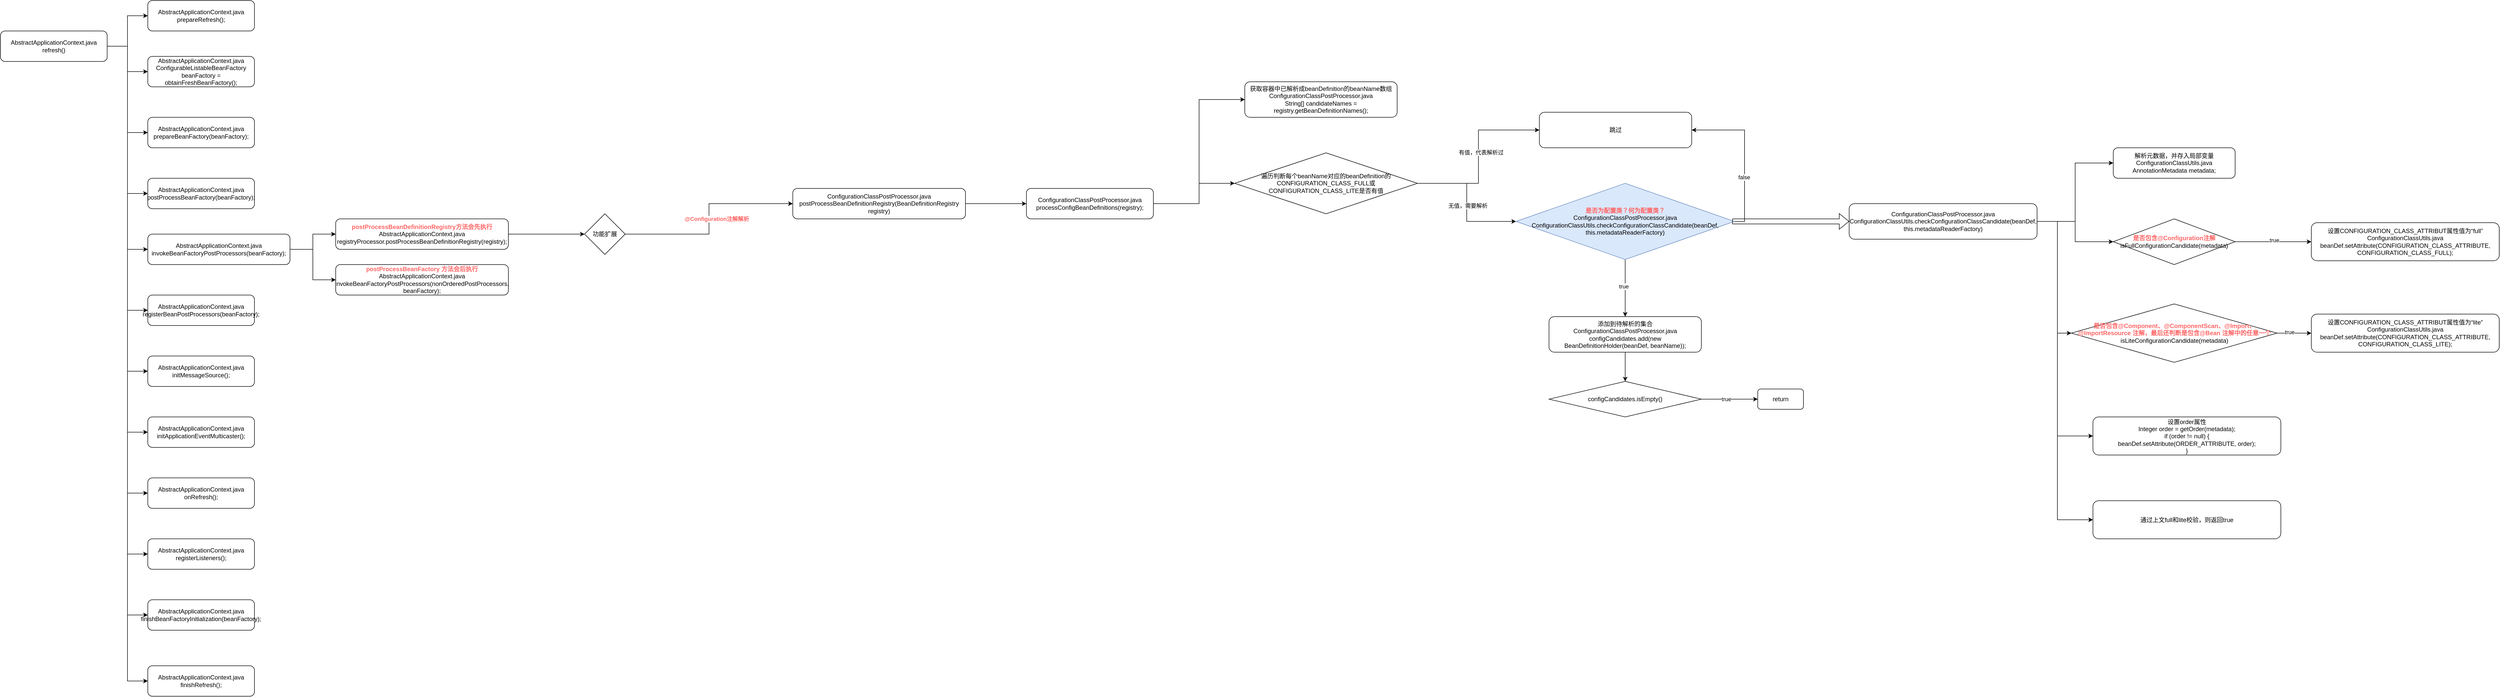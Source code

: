 <mxfile version="16.1.0" type="github">
  <diagram id="u4_ytDEmEdd7WWuaxwHe" name="第 1 页">
    <mxGraphModel dx="1261" dy="800" grid="1" gridSize="10" guides="1" tooltips="1" connect="1" arrows="1" fold="1" page="1" pageScale="1" pageWidth="2339" pageHeight="3300" math="0" shadow="0">
      <root>
        <mxCell id="0" />
        <mxCell id="1" parent="0" />
        <mxCell id="zVeQvamyp8Eo6jB1S1Q2-14" style="edgeStyle=orthogonalEdgeStyle;rounded=0;orthogonalLoop=1;jettySize=auto;html=1;exitX=1;exitY=0.5;exitDx=0;exitDy=0;entryX=0;entryY=0.5;entryDx=0;entryDy=0;" edge="1" parent="1" source="zVeQvamyp8Eo6jB1S1Q2-1" target="zVeQvamyp8Eo6jB1S1Q2-2">
          <mxGeometry relative="1" as="geometry" />
        </mxCell>
        <mxCell id="zVeQvamyp8Eo6jB1S1Q2-15" style="edgeStyle=orthogonalEdgeStyle;rounded=0;orthogonalLoop=1;jettySize=auto;html=1;exitX=1;exitY=0.5;exitDx=0;exitDy=0;entryX=0;entryY=0.5;entryDx=0;entryDy=0;" edge="1" parent="1" source="zVeQvamyp8Eo6jB1S1Q2-1" target="zVeQvamyp8Eo6jB1S1Q2-3">
          <mxGeometry relative="1" as="geometry" />
        </mxCell>
        <mxCell id="zVeQvamyp8Eo6jB1S1Q2-16" style="edgeStyle=orthogonalEdgeStyle;rounded=0;orthogonalLoop=1;jettySize=auto;html=1;exitX=1;exitY=0.5;exitDx=0;exitDy=0;entryX=0;entryY=0.5;entryDx=0;entryDy=0;" edge="1" parent="1" source="zVeQvamyp8Eo6jB1S1Q2-1" target="zVeQvamyp8Eo6jB1S1Q2-4">
          <mxGeometry relative="1" as="geometry" />
        </mxCell>
        <mxCell id="zVeQvamyp8Eo6jB1S1Q2-17" style="edgeStyle=orthogonalEdgeStyle;rounded=0;orthogonalLoop=1;jettySize=auto;html=1;exitX=1;exitY=0.5;exitDx=0;exitDy=0;entryX=0;entryY=0.5;entryDx=0;entryDy=0;" edge="1" parent="1" source="zVeQvamyp8Eo6jB1S1Q2-1" target="zVeQvamyp8Eo6jB1S1Q2-5">
          <mxGeometry relative="1" as="geometry" />
        </mxCell>
        <mxCell id="zVeQvamyp8Eo6jB1S1Q2-18" style="edgeStyle=orthogonalEdgeStyle;rounded=0;orthogonalLoop=1;jettySize=auto;html=1;exitX=1;exitY=0.5;exitDx=0;exitDy=0;entryX=0;entryY=0.5;entryDx=0;entryDy=0;" edge="1" parent="1" source="zVeQvamyp8Eo6jB1S1Q2-1" target="zVeQvamyp8Eo6jB1S1Q2-6">
          <mxGeometry relative="1" as="geometry" />
        </mxCell>
        <mxCell id="zVeQvamyp8Eo6jB1S1Q2-20" style="edgeStyle=orthogonalEdgeStyle;rounded=0;orthogonalLoop=1;jettySize=auto;html=1;exitX=1;exitY=0.5;exitDx=0;exitDy=0;entryX=0;entryY=0.5;entryDx=0;entryDy=0;" edge="1" parent="1" source="zVeQvamyp8Eo6jB1S1Q2-1" target="zVeQvamyp8Eo6jB1S1Q2-7">
          <mxGeometry relative="1" as="geometry" />
        </mxCell>
        <mxCell id="zVeQvamyp8Eo6jB1S1Q2-21" style="edgeStyle=orthogonalEdgeStyle;rounded=0;orthogonalLoop=1;jettySize=auto;html=1;exitX=1;exitY=0.5;exitDx=0;exitDy=0;entryX=0;entryY=0.5;entryDx=0;entryDy=0;" edge="1" parent="1" source="zVeQvamyp8Eo6jB1S1Q2-1" target="zVeQvamyp8Eo6jB1S1Q2-8">
          <mxGeometry relative="1" as="geometry" />
        </mxCell>
        <mxCell id="zVeQvamyp8Eo6jB1S1Q2-22" style="edgeStyle=orthogonalEdgeStyle;rounded=0;orthogonalLoop=1;jettySize=auto;html=1;exitX=1;exitY=0.5;exitDx=0;exitDy=0;entryX=0;entryY=0.5;entryDx=0;entryDy=0;" edge="1" parent="1" source="zVeQvamyp8Eo6jB1S1Q2-1" target="zVeQvamyp8Eo6jB1S1Q2-9">
          <mxGeometry relative="1" as="geometry" />
        </mxCell>
        <mxCell id="zVeQvamyp8Eo6jB1S1Q2-23" style="edgeStyle=orthogonalEdgeStyle;rounded=0;orthogonalLoop=1;jettySize=auto;html=1;exitX=1;exitY=0.5;exitDx=0;exitDy=0;entryX=0;entryY=0.5;entryDx=0;entryDy=0;" edge="1" parent="1" source="zVeQvamyp8Eo6jB1S1Q2-1" target="zVeQvamyp8Eo6jB1S1Q2-10">
          <mxGeometry relative="1" as="geometry" />
        </mxCell>
        <mxCell id="zVeQvamyp8Eo6jB1S1Q2-24" style="edgeStyle=orthogonalEdgeStyle;rounded=0;orthogonalLoop=1;jettySize=auto;html=1;exitX=1;exitY=0.5;exitDx=0;exitDy=0;entryX=0;entryY=0.5;entryDx=0;entryDy=0;" edge="1" parent="1" source="zVeQvamyp8Eo6jB1S1Q2-1" target="zVeQvamyp8Eo6jB1S1Q2-11">
          <mxGeometry relative="1" as="geometry" />
        </mxCell>
        <mxCell id="zVeQvamyp8Eo6jB1S1Q2-25" style="edgeStyle=orthogonalEdgeStyle;rounded=0;orthogonalLoop=1;jettySize=auto;html=1;exitX=1;exitY=0.5;exitDx=0;exitDy=0;entryX=0;entryY=0.5;entryDx=0;entryDy=0;" edge="1" parent="1" source="zVeQvamyp8Eo6jB1S1Q2-1" target="zVeQvamyp8Eo6jB1S1Q2-12">
          <mxGeometry relative="1" as="geometry" />
        </mxCell>
        <mxCell id="zVeQvamyp8Eo6jB1S1Q2-26" style="edgeStyle=orthogonalEdgeStyle;rounded=0;orthogonalLoop=1;jettySize=auto;html=1;exitX=1;exitY=0.5;exitDx=0;exitDy=0;entryX=0;entryY=0.5;entryDx=0;entryDy=0;" edge="1" parent="1" source="zVeQvamyp8Eo6jB1S1Q2-1" target="zVeQvamyp8Eo6jB1S1Q2-13">
          <mxGeometry relative="1" as="geometry" />
        </mxCell>
        <mxCell id="zVeQvamyp8Eo6jB1S1Q2-1" value="AbstractApplicationContext.java&lt;br&gt;refresh()" style="rounded=1;whiteSpace=wrap;html=1;" vertex="1" parent="1">
          <mxGeometry x="310" y="170" width="210" height="60" as="geometry" />
        </mxCell>
        <mxCell id="zVeQvamyp8Eo6jB1S1Q2-2" value="AbstractApplicationContext.java&lt;br&gt;prepareRefresh();" style="rounded=1;whiteSpace=wrap;html=1;" vertex="1" parent="1">
          <mxGeometry x="600" y="110" width="210" height="60" as="geometry" />
        </mxCell>
        <mxCell id="zVeQvamyp8Eo6jB1S1Q2-3" value="AbstractApplicationContext.java&lt;br&gt;ConfigurableListableBeanFactory beanFactory = obtainFreshBeanFactory();" style="rounded=1;whiteSpace=wrap;html=1;" vertex="1" parent="1">
          <mxGeometry x="600" y="220" width="210" height="60" as="geometry" />
        </mxCell>
        <mxCell id="zVeQvamyp8Eo6jB1S1Q2-4" value="AbstractApplicationContext.java&lt;br&gt;prepareBeanFactory(beanFactory);" style="rounded=1;whiteSpace=wrap;html=1;" vertex="1" parent="1">
          <mxGeometry x="600" y="340" width="210" height="60" as="geometry" />
        </mxCell>
        <mxCell id="zVeQvamyp8Eo6jB1S1Q2-5" value="AbstractApplicationContext.java&lt;br&gt;postProcessBeanFactory(beanFactory);" style="rounded=1;whiteSpace=wrap;html=1;" vertex="1" parent="1">
          <mxGeometry x="600" y="460" width="210" height="60" as="geometry" />
        </mxCell>
        <mxCell id="zVeQvamyp8Eo6jB1S1Q2-29" style="edgeStyle=orthogonalEdgeStyle;rounded=0;orthogonalLoop=1;jettySize=auto;html=1;exitX=1;exitY=0.5;exitDx=0;exitDy=0;" edge="1" parent="1" source="zVeQvamyp8Eo6jB1S1Q2-6" target="zVeQvamyp8Eo6jB1S1Q2-27">
          <mxGeometry relative="1" as="geometry" />
        </mxCell>
        <mxCell id="zVeQvamyp8Eo6jB1S1Q2-30" style="edgeStyle=orthogonalEdgeStyle;rounded=0;orthogonalLoop=1;jettySize=auto;html=1;exitX=1;exitY=0.5;exitDx=0;exitDy=0;entryX=0;entryY=0.5;entryDx=0;entryDy=0;" edge="1" parent="1" source="zVeQvamyp8Eo6jB1S1Q2-6" target="zVeQvamyp8Eo6jB1S1Q2-28">
          <mxGeometry relative="1" as="geometry" />
        </mxCell>
        <mxCell id="zVeQvamyp8Eo6jB1S1Q2-6" value="AbstractApplicationContext.java&lt;br&gt;invokeBeanFactoryPostProcessors(beanFactory);" style="rounded=1;whiteSpace=wrap;html=1;" vertex="1" parent="1">
          <mxGeometry x="600" y="570" width="280" height="60" as="geometry" />
        </mxCell>
        <mxCell id="zVeQvamyp8Eo6jB1S1Q2-7" value="AbstractApplicationContext.java&lt;br&gt;registerBeanPostProcessors(beanFactory);" style="rounded=1;whiteSpace=wrap;html=1;" vertex="1" parent="1">
          <mxGeometry x="600" y="690" width="210" height="60" as="geometry" />
        </mxCell>
        <mxCell id="zVeQvamyp8Eo6jB1S1Q2-8" value="AbstractApplicationContext.java&lt;br&gt;initMessageSource();" style="rounded=1;whiteSpace=wrap;html=1;" vertex="1" parent="1">
          <mxGeometry x="600" y="810" width="210" height="60" as="geometry" />
        </mxCell>
        <mxCell id="zVeQvamyp8Eo6jB1S1Q2-9" value="AbstractApplicationContext.java&lt;br&gt;initApplicationEventMulticaster();" style="rounded=1;whiteSpace=wrap;html=1;" vertex="1" parent="1">
          <mxGeometry x="600" y="930" width="210" height="60" as="geometry" />
        </mxCell>
        <mxCell id="zVeQvamyp8Eo6jB1S1Q2-10" value="AbstractApplicationContext.java&lt;br&gt;onRefresh();" style="rounded=1;whiteSpace=wrap;html=1;" vertex="1" parent="1">
          <mxGeometry x="600" y="1050" width="210" height="60" as="geometry" />
        </mxCell>
        <mxCell id="zVeQvamyp8Eo6jB1S1Q2-11" value="AbstractApplicationContext.java&lt;br&gt;registerListeners();" style="rounded=1;whiteSpace=wrap;html=1;" vertex="1" parent="1">
          <mxGeometry x="600" y="1170" width="210" height="60" as="geometry" />
        </mxCell>
        <mxCell id="zVeQvamyp8Eo6jB1S1Q2-12" value="AbstractApplicationContext.java&lt;br&gt;finishBeanFactoryInitialization(beanFactory);" style="rounded=1;whiteSpace=wrap;html=1;" vertex="1" parent="1">
          <mxGeometry x="600" y="1290" width="210" height="60" as="geometry" />
        </mxCell>
        <mxCell id="zVeQvamyp8Eo6jB1S1Q2-13" value="AbstractApplicationContext.java&lt;br&gt;finishRefresh();" style="rounded=1;whiteSpace=wrap;html=1;" vertex="1" parent="1">
          <mxGeometry x="600" y="1420" width="210" height="60" as="geometry" />
        </mxCell>
        <mxCell id="zVeQvamyp8Eo6jB1S1Q2-33" style="edgeStyle=orthogonalEdgeStyle;rounded=0;orthogonalLoop=1;jettySize=auto;html=1;exitX=1;exitY=0.5;exitDx=0;exitDy=0;fontColor=#000000;" edge="1" parent="1" source="zVeQvamyp8Eo6jB1S1Q2-27" target="zVeQvamyp8Eo6jB1S1Q2-32">
          <mxGeometry relative="1" as="geometry" />
        </mxCell>
        <mxCell id="zVeQvamyp8Eo6jB1S1Q2-27" value="&lt;font color=&quot;#ff6666&quot;&gt;&lt;b&gt;postProcessBeanDefinitionRegistry方法会先执行&lt;br&gt;&lt;/b&gt;&lt;/font&gt;AbstractApplicationContext.java&lt;br&gt;registryProcessor.postProcessBeanDefinitionRegistry(registry);" style="rounded=1;whiteSpace=wrap;html=1;" vertex="1" parent="1">
          <mxGeometry x="970" y="540" width="340" height="60" as="geometry" />
        </mxCell>
        <mxCell id="zVeQvamyp8Eo6jB1S1Q2-28" value="&lt;b&gt;&lt;font color=&quot;#ff6666&quot;&gt;postProcessBeanFactory 方法会后执行&lt;br&gt;&lt;/font&gt;&lt;/b&gt;AbstractApplicationContext.java&lt;br&gt;invokeBeanFactoryPostProcessors(nonOrderedPostProcessors, beanFactory);" style="rounded=1;whiteSpace=wrap;html=1;" vertex="1" parent="1">
          <mxGeometry x="970" y="630" width="340" height="60" as="geometry" />
        </mxCell>
        <mxCell id="zVeQvamyp8Eo6jB1S1Q2-35" style="edgeStyle=orthogonalEdgeStyle;rounded=0;orthogonalLoop=1;jettySize=auto;html=1;exitX=1;exitY=0.5;exitDx=0;exitDy=0;entryX=0;entryY=0.5;entryDx=0;entryDy=0;fontColor=#000000;" edge="1" parent="1" source="zVeQvamyp8Eo6jB1S1Q2-32" target="zVeQvamyp8Eo6jB1S1Q2-34">
          <mxGeometry relative="1" as="geometry" />
        </mxCell>
        <mxCell id="zVeQvamyp8Eo6jB1S1Q2-36" value="&lt;font color=&quot;#ff6666&quot;&gt;&lt;b&gt;@Configuration注解解析&lt;/b&gt;&lt;/font&gt;" style="edgeLabel;html=1;align=center;verticalAlign=middle;resizable=0;points=[];fontColor=#000000;" vertex="1" connectable="0" parent="zVeQvamyp8Eo6jB1S1Q2-35">
          <mxGeometry x="0.457" y="1" relative="1" as="geometry">
            <mxPoint x="-44" y="31" as="offset" />
          </mxGeometry>
        </mxCell>
        <mxCell id="zVeQvamyp8Eo6jB1S1Q2-32" value="&lt;font color=&quot;#000000&quot;&gt;功能扩展&lt;/font&gt;" style="rhombus;whiteSpace=wrap;html=1;fontColor=#FF6666;" vertex="1" parent="1">
          <mxGeometry x="1460" y="530" width="80" height="80" as="geometry" />
        </mxCell>
        <mxCell id="zVeQvamyp8Eo6jB1S1Q2-38" style="edgeStyle=orthogonalEdgeStyle;rounded=0;orthogonalLoop=1;jettySize=auto;html=1;exitX=1;exitY=0.5;exitDx=0;exitDy=0;entryX=0;entryY=0.5;entryDx=0;entryDy=0;fontColor=#FF6666;" edge="1" parent="1" source="zVeQvamyp8Eo6jB1S1Q2-34" target="zVeQvamyp8Eo6jB1S1Q2-37">
          <mxGeometry relative="1" as="geometry" />
        </mxCell>
        <mxCell id="zVeQvamyp8Eo6jB1S1Q2-34" value="ConfigurationClassPostProcessor.java&lt;br&gt;postProcessBeanDefinitionRegistry(BeanDefinitionRegistry registry)" style="rounded=1;whiteSpace=wrap;html=1;" vertex="1" parent="1">
          <mxGeometry x="1870" y="480" width="340" height="60" as="geometry" />
        </mxCell>
        <mxCell id="zVeQvamyp8Eo6jB1S1Q2-44" style="edgeStyle=orthogonalEdgeStyle;rounded=0;orthogonalLoop=1;jettySize=auto;html=1;exitX=1;exitY=0.5;exitDx=0;exitDy=0;entryX=0;entryY=0.5;entryDx=0;entryDy=0;fontColor=#000000;" edge="1" parent="1" source="zVeQvamyp8Eo6jB1S1Q2-37" target="zVeQvamyp8Eo6jB1S1Q2-39">
          <mxGeometry relative="1" as="geometry" />
        </mxCell>
        <mxCell id="zVeQvamyp8Eo6jB1S1Q2-45" style="edgeStyle=orthogonalEdgeStyle;rounded=0;orthogonalLoop=1;jettySize=auto;html=1;exitX=1;exitY=0.5;exitDx=0;exitDy=0;fontColor=#000000;" edge="1" parent="1" source="zVeQvamyp8Eo6jB1S1Q2-37" target="zVeQvamyp8Eo6jB1S1Q2-40">
          <mxGeometry relative="1" as="geometry">
            <Array as="points">
              <mxPoint x="2670" y="510" />
              <mxPoint x="2670" y="470" />
            </Array>
          </mxGeometry>
        </mxCell>
        <mxCell id="zVeQvamyp8Eo6jB1S1Q2-37" value="ConfigurationClassPostProcessor.java&lt;br&gt;processConfigBeanDefinitions(registry);" style="rounded=1;whiteSpace=wrap;html=1;" vertex="1" parent="1">
          <mxGeometry x="2330" y="480" width="250" height="60" as="geometry" />
        </mxCell>
        <mxCell id="zVeQvamyp8Eo6jB1S1Q2-39" value="获取容器中已解析成beanDefinition的beanName数组&lt;br&gt;ConfigurationClassPostProcessor.java&lt;br&gt;String[] candidateNames = registry.getBeanDefinitionNames();" style="rounded=1;whiteSpace=wrap;html=1;" vertex="1" parent="1">
          <mxGeometry x="2760" y="270" width="300" height="70" as="geometry" />
        </mxCell>
        <mxCell id="zVeQvamyp8Eo6jB1S1Q2-42" style="edgeStyle=orthogonalEdgeStyle;rounded=0;orthogonalLoop=1;jettySize=auto;html=1;exitX=1;exitY=0.5;exitDx=0;exitDy=0;fontColor=#FF6666;entryX=0;entryY=0.5;entryDx=0;entryDy=0;" edge="1" parent="1" source="zVeQvamyp8Eo6jB1S1Q2-40" target="zVeQvamyp8Eo6jB1S1Q2-41">
          <mxGeometry relative="1" as="geometry" />
        </mxCell>
        <mxCell id="zVeQvamyp8Eo6jB1S1Q2-43" value="&lt;font color=&quot;#000000&quot;&gt;有值，代表解析过&lt;/font&gt;" style="edgeLabel;html=1;align=center;verticalAlign=middle;resizable=0;points=[];fontColor=#FF6666;" vertex="1" connectable="0" parent="zVeQvamyp8Eo6jB1S1Q2-42">
          <mxGeometry x="0.024" y="-5" relative="1" as="geometry">
            <mxPoint y="-5" as="offset" />
          </mxGeometry>
        </mxCell>
        <mxCell id="zVeQvamyp8Eo6jB1S1Q2-47" style="edgeStyle=orthogonalEdgeStyle;rounded=0;orthogonalLoop=1;jettySize=auto;html=1;exitX=1;exitY=0.5;exitDx=0;exitDy=0;entryX=0;entryY=0.5;entryDx=0;entryDy=0;fontColor=#000000;" edge="1" parent="1" source="zVeQvamyp8Eo6jB1S1Q2-40" target="zVeQvamyp8Eo6jB1S1Q2-46">
          <mxGeometry relative="1" as="geometry" />
        </mxCell>
        <mxCell id="zVeQvamyp8Eo6jB1S1Q2-48" value="无值，需要解析" style="edgeLabel;html=1;align=center;verticalAlign=middle;resizable=0;points=[];fontColor=#000000;" vertex="1" connectable="0" parent="zVeQvamyp8Eo6jB1S1Q2-47">
          <mxGeometry x="0.046" y="2" relative="1" as="geometry">
            <mxPoint as="offset" />
          </mxGeometry>
        </mxCell>
        <mxCell id="zVeQvamyp8Eo6jB1S1Q2-40" value="遍历判断每个beanName对应的beanDefinition的CONFIGURATION_CLASS_FULL或CONFIGURATION_CLASS_LITE是否有值" style="rhombus;whiteSpace=wrap;html=1;" vertex="1" parent="1">
          <mxGeometry x="2740" y="410" width="360" height="120" as="geometry" />
        </mxCell>
        <mxCell id="zVeQvamyp8Eo6jB1S1Q2-41" value="跳过" style="rounded=1;whiteSpace=wrap;html=1;" vertex="1" parent="1">
          <mxGeometry x="3340" y="330" width="300" height="70" as="geometry" />
        </mxCell>
        <mxCell id="zVeQvamyp8Eo6jB1S1Q2-49" style="edgeStyle=orthogonalEdgeStyle;rounded=0;orthogonalLoop=1;jettySize=auto;html=1;exitX=1;exitY=0.5;exitDx=0;exitDy=0;entryX=1;entryY=0.5;entryDx=0;entryDy=0;fontColor=#000000;" edge="1" parent="1" source="zVeQvamyp8Eo6jB1S1Q2-46" target="zVeQvamyp8Eo6jB1S1Q2-41">
          <mxGeometry relative="1" as="geometry" />
        </mxCell>
        <mxCell id="zVeQvamyp8Eo6jB1S1Q2-50" value="false" style="edgeLabel;html=1;align=center;verticalAlign=middle;resizable=0;points=[];fontColor=#000000;" vertex="1" connectable="0" parent="zVeQvamyp8Eo6jB1S1Q2-49">
          <mxGeometry x="-0.298" y="1" relative="1" as="geometry">
            <mxPoint y="-1" as="offset" />
          </mxGeometry>
        </mxCell>
        <mxCell id="zVeQvamyp8Eo6jB1S1Q2-52" style="edgeStyle=orthogonalEdgeStyle;rounded=0;orthogonalLoop=1;jettySize=auto;html=1;exitX=0.5;exitY=1;exitDx=0;exitDy=0;entryX=0.5;entryY=0;entryDx=0;entryDy=0;fontColor=#000000;" edge="1" parent="1" source="zVeQvamyp8Eo6jB1S1Q2-46" target="zVeQvamyp8Eo6jB1S1Q2-51">
          <mxGeometry relative="1" as="geometry" />
        </mxCell>
        <mxCell id="zVeQvamyp8Eo6jB1S1Q2-53" value="true" style="edgeLabel;html=1;align=center;verticalAlign=middle;resizable=0;points=[];fontColor=#000000;" vertex="1" connectable="0" parent="zVeQvamyp8Eo6jB1S1Q2-52">
          <mxGeometry x="-0.061" y="-3" relative="1" as="geometry">
            <mxPoint as="offset" />
          </mxGeometry>
        </mxCell>
        <mxCell id="zVeQvamyp8Eo6jB1S1Q2-46" value="&lt;b&gt;&lt;font color=&quot;#ff6666&quot;&gt;是否为配置类？何为配置类？&lt;/font&gt;&lt;/b&gt;&lt;br&gt;ConfigurationClassPostProcessor.java&lt;br&gt;ConfigurationClassUtils.checkConfigurationClassCandidate(beanDef, this.metadataReaderFactory)" style="rhombus;whiteSpace=wrap;html=1;fillColor=#dae8fc;strokeColor=#6c8ebf;" vertex="1" parent="1">
          <mxGeometry x="3294" y="470" width="430" height="150" as="geometry" />
        </mxCell>
        <mxCell id="zVeQvamyp8Eo6jB1S1Q2-77" style="edgeStyle=orthogonalEdgeStyle;rounded=0;orthogonalLoop=1;jettySize=auto;html=1;exitX=0.5;exitY=1;exitDx=0;exitDy=0;entryX=0.5;entryY=0;entryDx=0;entryDy=0;fontColor=#FF6666;" edge="1" parent="1" source="zVeQvamyp8Eo6jB1S1Q2-51" target="zVeQvamyp8Eo6jB1S1Q2-76">
          <mxGeometry relative="1" as="geometry" />
        </mxCell>
        <mxCell id="zVeQvamyp8Eo6jB1S1Q2-51" value="添加到待解析的集合&lt;br&gt;ConfigurationClassPostProcessor.java&lt;br&gt;configCandidates.add(new BeanDefinitionHolder(beanDef, beanName));" style="rounded=1;whiteSpace=wrap;html=1;" vertex="1" parent="1">
          <mxGeometry x="3359" y="732.5" width="300" height="70" as="geometry" />
        </mxCell>
        <mxCell id="zVeQvamyp8Eo6jB1S1Q2-63" style="edgeStyle=orthogonalEdgeStyle;rounded=0;orthogonalLoop=1;jettySize=auto;html=1;exitX=1;exitY=0.5;exitDx=0;exitDy=0;entryX=0;entryY=0.5;entryDx=0;entryDy=0;fontColor=#000000;" edge="1" parent="1" source="zVeQvamyp8Eo6jB1S1Q2-54" target="zVeQvamyp8Eo6jB1S1Q2-60">
          <mxGeometry relative="1" as="geometry" />
        </mxCell>
        <mxCell id="zVeQvamyp8Eo6jB1S1Q2-64" style="edgeStyle=orthogonalEdgeStyle;rounded=0;orthogonalLoop=1;jettySize=auto;html=1;exitX=1;exitY=0.5;exitDx=0;exitDy=0;entryX=0;entryY=0.5;entryDx=0;entryDy=0;fontColor=#000000;" edge="1" parent="1" source="zVeQvamyp8Eo6jB1S1Q2-54" target="zVeQvamyp8Eo6jB1S1Q2-61">
          <mxGeometry relative="1" as="geometry" />
        </mxCell>
        <mxCell id="zVeQvamyp8Eo6jB1S1Q2-65" style="edgeStyle=orthogonalEdgeStyle;rounded=0;orthogonalLoop=1;jettySize=auto;html=1;exitX=1;exitY=0.5;exitDx=0;exitDy=0;entryX=0;entryY=0.5;entryDx=0;entryDy=0;fontColor=#000000;" edge="1" parent="1" source="zVeQvamyp8Eo6jB1S1Q2-54" target="zVeQvamyp8Eo6jB1S1Q2-62">
          <mxGeometry relative="1" as="geometry">
            <Array as="points">
              <mxPoint x="4360" y="545" />
              <mxPoint x="4360" y="765" />
            </Array>
          </mxGeometry>
        </mxCell>
        <mxCell id="zVeQvamyp8Eo6jB1S1Q2-75" style="edgeStyle=orthogonalEdgeStyle;rounded=0;orthogonalLoop=1;jettySize=auto;html=1;exitX=1;exitY=0.5;exitDx=0;exitDy=0;fontColor=#000000;entryX=0;entryY=0.5;entryDx=0;entryDy=0;" edge="1" parent="1" source="zVeQvamyp8Eo6jB1S1Q2-54" target="zVeQvamyp8Eo6jB1S1Q2-74">
          <mxGeometry relative="1" as="geometry">
            <mxPoint x="4300" y="1140" as="targetPoint" />
            <Array as="points">
              <mxPoint x="4360" y="545" />
              <mxPoint x="4360" y="1133" />
            </Array>
          </mxGeometry>
        </mxCell>
        <mxCell id="zVeQvamyp8Eo6jB1S1Q2-83" style="edgeStyle=orthogonalEdgeStyle;rounded=0;orthogonalLoop=1;jettySize=auto;html=1;exitX=1;exitY=0.5;exitDx=0;exitDy=0;entryX=0;entryY=0.5;entryDx=0;entryDy=0;fontColor=#000000;" edge="1" parent="1" source="zVeQvamyp8Eo6jB1S1Q2-54" target="zVeQvamyp8Eo6jB1S1Q2-82">
          <mxGeometry relative="1" as="geometry">
            <Array as="points">
              <mxPoint x="4360" y="545" />
              <mxPoint x="4360" y="967" />
            </Array>
          </mxGeometry>
        </mxCell>
        <mxCell id="zVeQvamyp8Eo6jB1S1Q2-54" value="ConfigurationClassPostProcessor.java&lt;br&gt;ConfigurationClassUtils.checkConfigurationClassCandidate(beanDef, this.metadataReaderFactory)" style="rounded=1;whiteSpace=wrap;html=1;" vertex="1" parent="1">
          <mxGeometry x="3950" y="510" width="370" height="70" as="geometry" />
        </mxCell>
        <mxCell id="zVeQvamyp8Eo6jB1S1Q2-58" value="" style="shape=flexArrow;endArrow=classic;html=1;rounded=0;fontColor=#000000;" edge="1" parent="1" target="zVeQvamyp8Eo6jB1S1Q2-54">
          <mxGeometry width="100" height="100" relative="1" as="geometry">
            <mxPoint x="3720" y="545" as="sourcePoint" />
            <mxPoint x="3910" y="640" as="targetPoint" />
          </mxGeometry>
        </mxCell>
        <mxCell id="zVeQvamyp8Eo6jB1S1Q2-60" value="解析元数据，并存入局部变量&lt;br&gt;ConfigurationClassUtils.java&lt;br&gt;AnnotationMetadata metadata;" style="rounded=1;whiteSpace=wrap;html=1;" vertex="1" parent="1">
          <mxGeometry x="4470" y="400" width="240" height="60" as="geometry" />
        </mxCell>
        <mxCell id="zVeQvamyp8Eo6jB1S1Q2-69" style="edgeStyle=orthogonalEdgeStyle;rounded=0;orthogonalLoop=1;jettySize=auto;html=1;exitX=1;exitY=0.5;exitDx=0;exitDy=0;fontColor=#000000;" edge="1" parent="1" source="zVeQvamyp8Eo6jB1S1Q2-61" target="zVeQvamyp8Eo6jB1S1Q2-66">
          <mxGeometry relative="1" as="geometry" />
        </mxCell>
        <mxCell id="zVeQvamyp8Eo6jB1S1Q2-71" value="true" style="edgeLabel;html=1;align=center;verticalAlign=middle;resizable=0;points=[];fontColor=#000000;" vertex="1" connectable="0" parent="zVeQvamyp8Eo6jB1S1Q2-69">
          <mxGeometry x="0.011" y="3" relative="1" as="geometry">
            <mxPoint x="1" as="offset" />
          </mxGeometry>
        </mxCell>
        <mxCell id="zVeQvamyp8Eo6jB1S1Q2-61" value="&lt;font color=&quot;#ff6666&quot;&gt;&lt;b&gt;是否包含@Configuration注解&lt;br&gt;&lt;/b&gt;&lt;/font&gt;isFullConfigurationCandidate(metadata)" style="rhombus;whiteSpace=wrap;html=1;" vertex="1" parent="1">
          <mxGeometry x="4470" y="540" width="240" height="90" as="geometry" />
        </mxCell>
        <mxCell id="zVeQvamyp8Eo6jB1S1Q2-70" style="edgeStyle=orthogonalEdgeStyle;rounded=0;orthogonalLoop=1;jettySize=auto;html=1;exitX=1;exitY=0.5;exitDx=0;exitDy=0;entryX=0;entryY=0.5;entryDx=0;entryDy=0;fontColor=#000000;" edge="1" parent="1" source="zVeQvamyp8Eo6jB1S1Q2-62" target="zVeQvamyp8Eo6jB1S1Q2-68">
          <mxGeometry relative="1" as="geometry" />
        </mxCell>
        <mxCell id="zVeQvamyp8Eo6jB1S1Q2-72" value="true" style="edgeLabel;html=1;align=center;verticalAlign=middle;resizable=0;points=[];fontColor=#000000;" vertex="1" connectable="0" parent="zVeQvamyp8Eo6jB1S1Q2-70">
          <mxGeometry x="-0.291" y="2" relative="1" as="geometry">
            <mxPoint as="offset" />
          </mxGeometry>
        </mxCell>
        <mxCell id="zVeQvamyp8Eo6jB1S1Q2-62" value="&lt;b&gt;&lt;font color=&quot;#ff6666&quot;&gt;是否包含@Component、@ComponentScan、@Import、@ImportResource 注解，最后还判断是包含@Bean 注解中的任意一个&lt;br&gt;&lt;/font&gt;&lt;/b&gt;isLiteConfigurationCandidate(metadata)" style="rhombus;whiteSpace=wrap;html=1;" vertex="1" parent="1">
          <mxGeometry x="4387.5" y="707.5" width="405" height="115" as="geometry" />
        </mxCell>
        <mxCell id="zVeQvamyp8Eo6jB1S1Q2-66" value="设置CONFIGURATION_CLASS_ATTRIBUT属性值为“full”&lt;br&gt;ConfigurationClassUtils.java&lt;br&gt;beanDef.setAttribute(CONFIGURATION_CLASS_ATTRIBUTE, CONFIGURATION_CLASS_FULL);" style="rounded=1;whiteSpace=wrap;html=1;" vertex="1" parent="1">
          <mxGeometry x="4860" y="547.5" width="370" height="75" as="geometry" />
        </mxCell>
        <mxCell id="zVeQvamyp8Eo6jB1S1Q2-68" value="设置CONFIGURATION_CLASS_ATTRIBUT属性值为“lite”&lt;br&gt;ConfigurationClassUtils.java&lt;br&gt;beanDef.setAttribute(CONFIGURATION_CLASS_ATTRIBUTE, CONFIGURATION_CLASS_LITE);" style="rounded=1;whiteSpace=wrap;html=1;" vertex="1" parent="1">
          <mxGeometry x="4860" y="727.5" width="370" height="75" as="geometry" />
        </mxCell>
        <mxCell id="zVeQvamyp8Eo6jB1S1Q2-74" value="通过上文full和lite校验，则返回true" style="rounded=1;whiteSpace=wrap;html=1;" vertex="1" parent="1">
          <mxGeometry x="4430" y="1095" width="370" height="75" as="geometry" />
        </mxCell>
        <mxCell id="zVeQvamyp8Eo6jB1S1Q2-79" style="edgeStyle=orthogonalEdgeStyle;rounded=0;orthogonalLoop=1;jettySize=auto;html=1;exitX=1;exitY=0.5;exitDx=0;exitDy=0;entryX=0;entryY=0.5;entryDx=0;entryDy=0;fontColor=#FF6666;" edge="1" parent="1" source="zVeQvamyp8Eo6jB1S1Q2-76" target="zVeQvamyp8Eo6jB1S1Q2-78">
          <mxGeometry relative="1" as="geometry" />
        </mxCell>
        <mxCell id="zVeQvamyp8Eo6jB1S1Q2-80" value="&lt;font color=&quot;#000000&quot;&gt;true&lt;/font&gt;" style="edgeLabel;html=1;align=center;verticalAlign=middle;resizable=0;points=[];fontColor=#FF6666;" vertex="1" connectable="0" parent="zVeQvamyp8Eo6jB1S1Q2-79">
          <mxGeometry x="-0.238" y="-1" relative="1" as="geometry">
            <mxPoint x="6" y="-1" as="offset" />
          </mxGeometry>
        </mxCell>
        <mxCell id="zVeQvamyp8Eo6jB1S1Q2-76" value="configCandidates.isEmpty()" style="rhombus;whiteSpace=wrap;html=1;" vertex="1" parent="1">
          <mxGeometry x="3359" y="860" width="300" height="70" as="geometry" />
        </mxCell>
        <mxCell id="zVeQvamyp8Eo6jB1S1Q2-78" value="return" style="rounded=1;whiteSpace=wrap;html=1;" vertex="1" parent="1">
          <mxGeometry x="3770" y="875" width="90" height="40" as="geometry" />
        </mxCell>
        <mxCell id="zVeQvamyp8Eo6jB1S1Q2-82" value="&lt;div&gt;设置order属性&lt;/div&gt;&lt;div&gt;Integer order = getOrder(metadata);&lt;/div&gt;&lt;div&gt;&lt;span&gt;		&lt;/span&gt;if (order != null) {&lt;/div&gt;&lt;div&gt;&lt;span&gt;			&lt;/span&gt;beanDef.setAttribute(ORDER_ATTRIBUTE, order);&lt;/div&gt;&lt;div&gt;&lt;span&gt;		&lt;/span&gt;}&lt;/div&gt;" style="rounded=1;whiteSpace=wrap;html=1;" vertex="1" parent="1">
          <mxGeometry x="4430" y="930" width="370" height="75" as="geometry" />
        </mxCell>
      </root>
    </mxGraphModel>
  </diagram>
</mxfile>
